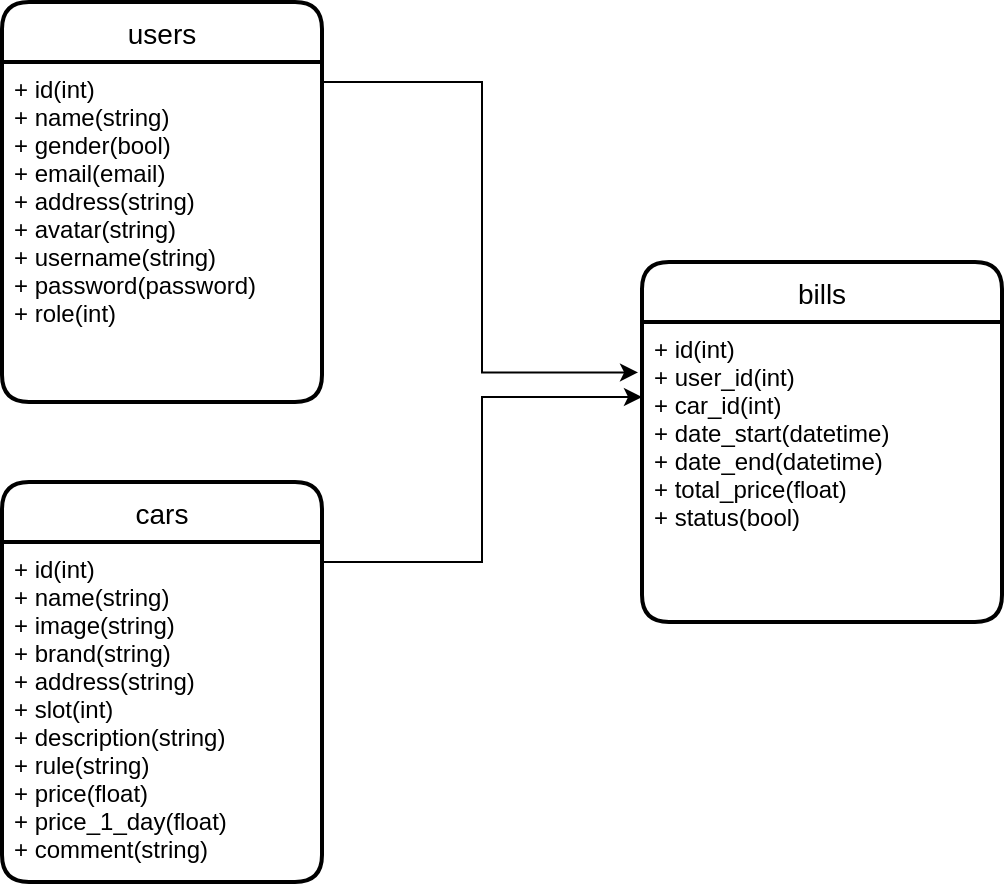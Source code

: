 <mxfile version="17.4.6" type="google"><diagram id="QJBa1IWZxnyQMEBTDKtc" name="Page-1"><mxGraphModel dx="1662" dy="717" grid="1" gridSize="10" guides="1" tooltips="1" connect="1" arrows="1" fold="1" page="1" pageScale="1" pageWidth="850" pageHeight="1100" math="0" shadow="0"><root><mxCell id="0"/><mxCell id="1" parent="0"/><mxCell id="nSFApO5zBREyuPTv5bIn-12" value="users" style="swimlane;childLayout=stackLayout;horizontal=1;startSize=30;horizontalStack=0;rounded=1;fontSize=14;fontStyle=0;strokeWidth=2;resizeParent=0;resizeLast=1;shadow=0;dashed=0;align=center;gradientColor=none;gradientDirection=north;" parent="1" vertex="1"><mxGeometry x="80" y="40" width="160" height="200" as="geometry"/></mxCell><mxCell id="nSFApO5zBREyuPTv5bIn-13" value="+ id(int)&#10;+ name(string)&#10;+ gender(bool)&#10;+ email(email)&#10;+ address(string)&#10;+ avatar(string)&#10;+ username(string)&#10;+ password(password)&#10;+ role(int)" style="align=left;strokeColor=none;fillColor=none;spacingLeft=4;fontSize=12;verticalAlign=top;resizable=0;rotatable=0;part=1;" parent="nSFApO5zBREyuPTv5bIn-12" vertex="1"><mxGeometry y="30" width="160" height="170" as="geometry"/></mxCell><mxCell id="nSFApO5zBREyuPTv5bIn-17" value="bills" style="swimlane;childLayout=stackLayout;horizontal=1;startSize=30;horizontalStack=0;rounded=1;fontSize=14;fontStyle=0;strokeWidth=2;resizeParent=0;resizeLast=1;shadow=0;dashed=0;align=center;gradientColor=none;gradientDirection=north;" parent="1" vertex="1"><mxGeometry x="400" y="170" width="180" height="180" as="geometry"/></mxCell><mxCell id="nSFApO5zBREyuPTv5bIn-18" value="+ id(int)&#10;+ user_id(int)&#10;+ car_id(int)&#10;+ date_start(datetime)&#10;+ date_end(datetime)&#10;+ total_price(float)&#10;+ status(bool)&#10;" style="align=left;strokeColor=none;fillColor=none;spacingLeft=4;fontSize=12;verticalAlign=top;resizable=0;rotatable=0;part=1;" parent="nSFApO5zBREyuPTv5bIn-17" vertex="1"><mxGeometry y="30" width="180" height="150" as="geometry"/></mxCell><mxCell id="nSFApO5zBREyuPTv5bIn-19" value="&#10;" style="align=left;strokeColor=none;fillColor=none;spacingLeft=4;fontSize=12;verticalAlign=top;resizable=0;rotatable=0;part=1;" parent="nSFApO5zBREyuPTv5bIn-17" vertex="1"><mxGeometry y="180" width="180" as="geometry"/></mxCell><mxCell id="nSFApO5zBREyuPTv5bIn-24" value="cars" style="swimlane;childLayout=stackLayout;horizontal=1;startSize=30;horizontalStack=0;rounded=1;fontSize=14;fontStyle=0;strokeWidth=2;resizeParent=0;resizeLast=1;shadow=0;dashed=0;align=center;gradientColor=none;gradientDirection=north;" parent="1" vertex="1"><mxGeometry x="80" y="280" width="160" height="200" as="geometry"/></mxCell><mxCell id="nSFApO5zBREyuPTv5bIn-25" value="+ id(int)&#10;+ name(string)&#10;+ image(string)&#10;+ brand(string)&#10;+ address(string)&#10;+ slot(int)&#10;+ description(string)&#10;+ rule(string)&#10;+ price(float)&#10;+ price_1_day(float)&#10;+ comment(string)&#10;" style="align=left;strokeColor=none;fillColor=none;spacingLeft=4;fontSize=12;verticalAlign=top;resizable=0;rotatable=0;part=1;" parent="nSFApO5zBREyuPTv5bIn-24" vertex="1"><mxGeometry y="30" width="160" height="170" as="geometry"/></mxCell><mxCell id="nSFApO5zBREyuPTv5bIn-29" style="edgeStyle=orthogonalEdgeStyle;rounded=0;orthogonalLoop=1;jettySize=auto;html=1;exitX=1;exitY=0;exitDx=0;exitDy=0;entryX=0;entryY=0.25;entryDx=0;entryDy=0;" parent="1" source="nSFApO5zBREyuPTv5bIn-25" target="nSFApO5zBREyuPTv5bIn-18" edge="1"><mxGeometry relative="1" as="geometry"><Array as="points"><mxPoint x="240" y="320"/><mxPoint x="320" y="320"/><mxPoint x="320" y="238"/></Array></mxGeometry></mxCell><mxCell id="nSFApO5zBREyuPTv5bIn-30" style="edgeStyle=orthogonalEdgeStyle;rounded=0;orthogonalLoop=1;jettySize=auto;html=1;exitX=1;exitY=0;exitDx=0;exitDy=0;entryX=-0.011;entryY=0.168;entryDx=0;entryDy=0;entryPerimeter=0;" parent="1" source="nSFApO5zBREyuPTv5bIn-13" target="nSFApO5zBREyuPTv5bIn-18" edge="1"><mxGeometry relative="1" as="geometry"><Array as="points"><mxPoint x="240" y="80"/><mxPoint x="320" y="80"/><mxPoint x="320" y="225"/></Array></mxGeometry></mxCell></root></mxGraphModel></diagram></mxfile>